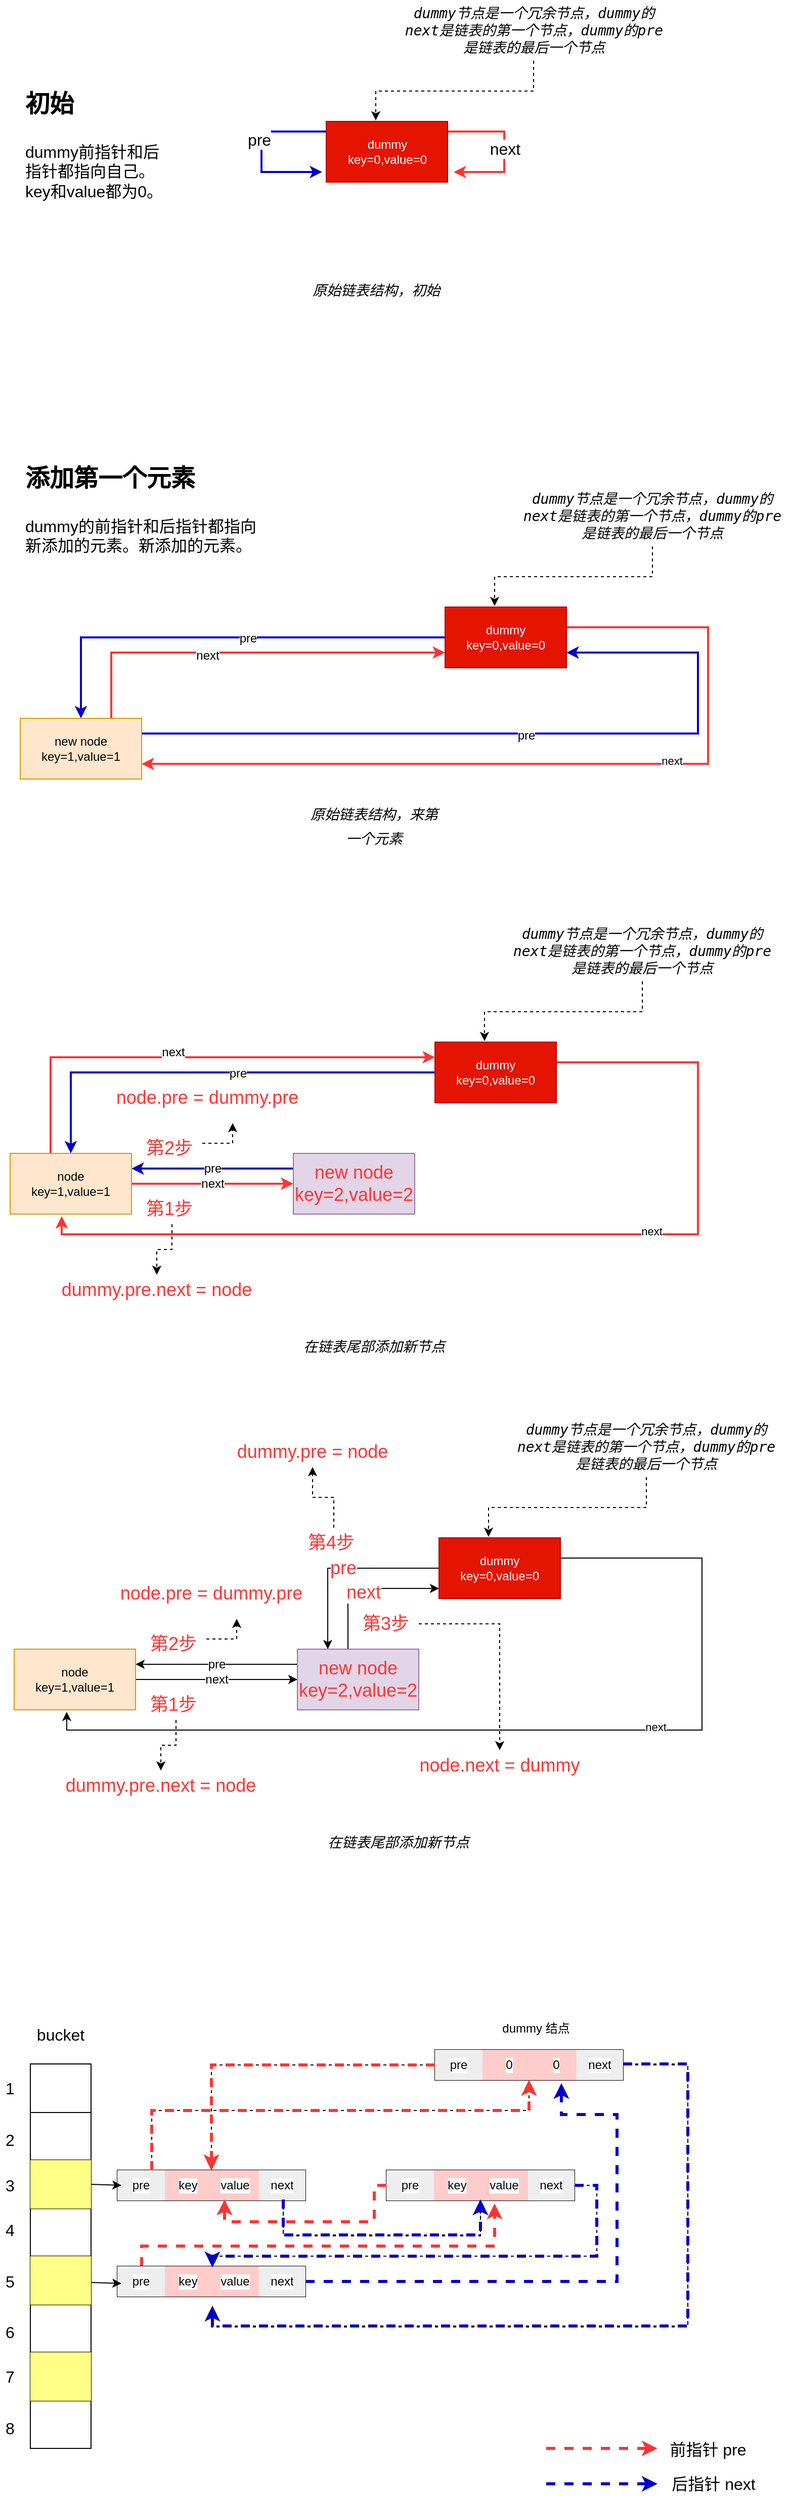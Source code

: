 <mxfile version="16.4.11" type="github">
  <diagram id="jQrOPHSQlCrRj25DtOaN" name="Page-1">
    <mxGraphModel dx="1422" dy="762" grid="1" gridSize="10" guides="1" tooltips="1" connect="1" arrows="1" fold="1" page="1" pageScale="1" pageWidth="827" pageHeight="1169" math="0" shadow="0">
      <root>
        <mxCell id="0" />
        <mxCell id="1" parent="0" />
        <mxCell id="KZvTcLUDpUq6Z3vSpvz5-89" style="edgeStyle=orthogonalEdgeStyle;rounded=0;orthogonalLoop=1;jettySize=auto;html=1;entryX=0.433;entryY=1.033;entryDx=0;entryDy=0;entryPerimeter=0;" edge="1" source="KZvTcLUDpUq6Z3vSpvz5-93" target="KZvTcLUDpUq6Z3vSpvz5-104" parent="1">
          <mxGeometry relative="1" as="geometry">
            <mxPoint x="693.96" y="1810" as="targetPoint" />
            <Array as="points">
              <mxPoint x="694" y="1720" />
              <mxPoint x="694" y="1890" />
              <mxPoint x="66" y="1890" />
            </Array>
          </mxGeometry>
        </mxCell>
        <mxCell id="KZvTcLUDpUq6Z3vSpvz5-90" value="next" style="edgeLabel;html=1;align=center;verticalAlign=middle;resizable=0;points=[];" vertex="1" connectable="0" parent="KZvTcLUDpUq6Z3vSpvz5-89">
          <mxGeometry x="-0.255" y="-3" relative="1" as="geometry">
            <mxPoint as="offset" />
          </mxGeometry>
        </mxCell>
        <mxCell id="KZvTcLUDpUq6Z3vSpvz5-115" value="pre" style="edgeStyle=orthogonalEdgeStyle;rounded=0;orthogonalLoop=1;jettySize=auto;html=1;entryX=0.25;entryY=0;entryDx=0;entryDy=0;fontSize=18;fontColor=#FF3333;" edge="1" parent="1" source="KZvTcLUDpUq6Z3vSpvz5-93" target="KZvTcLUDpUq6Z3vSpvz5-100">
          <mxGeometry relative="1" as="geometry" />
        </mxCell>
        <mxCell id="KZvTcLUDpUq6Z3vSpvz5-93" value="dummy&lt;br&gt;key=0,value=0" style="rounded=0;whiteSpace=wrap;html=1;fillColor=#e51400;fontColor=#ffffff;strokeColor=#B20000;" vertex="1" parent="1">
          <mxGeometry x="434" y="1700" width="120" height="60" as="geometry" />
        </mxCell>
        <mxCell id="KZvTcLUDpUq6Z3vSpvz5-99" value="pre" style="edgeStyle=orthogonalEdgeStyle;rounded=0;orthogonalLoop=1;jettySize=auto;html=1;entryX=1;entryY=0.25;entryDx=0;entryDy=0;fontSize=12;fontColor=#000000;" edge="1" source="KZvTcLUDpUq6Z3vSpvz5-100" target="KZvTcLUDpUq6Z3vSpvz5-104" parent="1">
          <mxGeometry relative="1" as="geometry">
            <Array as="points">
              <mxPoint x="194" y="1825" />
              <mxPoint x="194" y="1825" />
            </Array>
          </mxGeometry>
        </mxCell>
        <mxCell id="KZvTcLUDpUq6Z3vSpvz5-116" style="edgeStyle=orthogonalEdgeStyle;rounded=0;orthogonalLoop=1;jettySize=auto;html=1;fontSize=18;fontColor=#FF3333;" edge="1" parent="1" source="KZvTcLUDpUq6Z3vSpvz5-100">
          <mxGeometry relative="1" as="geometry">
            <mxPoint x="434" y="1750" as="targetPoint" />
            <Array as="points">
              <mxPoint x="344" y="1750" />
              <mxPoint x="434" y="1750" />
            </Array>
          </mxGeometry>
        </mxCell>
        <mxCell id="KZvTcLUDpUq6Z3vSpvz5-117" value="next" style="edgeLabel;html=1;align=center;verticalAlign=middle;resizable=0;points=[];fontSize=18;fontColor=#FF3333;" vertex="1" connectable="0" parent="KZvTcLUDpUq6Z3vSpvz5-116">
          <mxGeometry y="-4" relative="1" as="geometry">
            <mxPoint as="offset" />
          </mxGeometry>
        </mxCell>
        <mxCell id="KZvTcLUDpUq6Z3vSpvz5-100" value="&lt;span style=&quot;color: rgb(255 , 51 , 51)&quot;&gt;new&amp;nbsp;node&lt;/span&gt;&lt;br style=&quot;color: rgb(255 , 51 , 51)&quot;&gt;&lt;span style=&quot;color: rgb(255 , 51 , 51)&quot;&gt;key=2,value=2&lt;/span&gt;" style="rounded=0;whiteSpace=wrap;html=1;fontSize=18;fillColor=#e1d5e7;strokeColor=#9673a6;" vertex="1" parent="1">
          <mxGeometry x="294" y="1810" width="120" height="60" as="geometry" />
        </mxCell>
        <mxCell id="KZvTcLUDpUq6Z3vSpvz5-101" style="edgeStyle=orthogonalEdgeStyle;rounded=0;orthogonalLoop=1;jettySize=auto;html=1;entryX=0.408;entryY=-0.017;entryDx=0;entryDy=0;entryPerimeter=0;dashed=1;" edge="1" source="KZvTcLUDpUq6Z3vSpvz5-102" target="KZvTcLUDpUq6Z3vSpvz5-93" parent="1">
          <mxGeometry relative="1" as="geometry" />
        </mxCell>
        <mxCell id="KZvTcLUDpUq6Z3vSpvz5-102" value="&lt;span style=&quot;font-family: &amp;quot;source code pro&amp;quot;, &amp;quot;dejavu sans mono&amp;quot;, &amp;quot;ubuntu mono&amp;quot;, &amp;quot;anonymous pro&amp;quot;, &amp;quot;droid sans mono&amp;quot;, menlo, monaco, consolas, inconsolata, courier, &amp;quot;pingfang sc&amp;quot;, &amp;quot;microsoft yahei&amp;quot;, sans-serif; font-size: 14px; font-style: italic; background-color: rgb(255, 255, 255);&quot;&gt;dummy节点是一个冗余节点，dummy的next是链表的第一个节点，dummy的pre是链表的最后一个节点&lt;/span&gt;" style="text;html=1;strokeColor=none;fillColor=none;align=center;verticalAlign=middle;whiteSpace=wrap;rounded=0;fontColor=#000000;" vertex="1" parent="1">
          <mxGeometry x="504" y="1580" width="270" height="60" as="geometry" />
        </mxCell>
        <mxCell id="KZvTcLUDpUq6Z3vSpvz5-103" value="next" style="edgeStyle=orthogonalEdgeStyle;rounded=0;orthogonalLoop=1;jettySize=auto;html=1;entryX=0;entryY=0.5;entryDx=0;entryDy=0;fontSize=12;fontColor=#000000;" edge="1" source="KZvTcLUDpUq6Z3vSpvz5-104" target="KZvTcLUDpUq6Z3vSpvz5-100" parent="1">
          <mxGeometry relative="1" as="geometry" />
        </mxCell>
        <mxCell id="KZvTcLUDpUq6Z3vSpvz5-104" value="node&lt;br&gt;key=1,value=1" style="rounded=0;whiteSpace=wrap;html=1;fillColor=#ffe6cc;strokeColor=#d79b00;" vertex="1" parent="1">
          <mxGeometry x="14" y="1810" width="120" height="60" as="geometry" />
        </mxCell>
        <mxCell id="KZvTcLUDpUq6Z3vSpvz5-105" value="dummy.pre.next = node" style="text;html=1;strokeColor=none;fillColor=none;align=center;verticalAlign=middle;whiteSpace=wrap;rounded=0;labelBackgroundColor=#FFFFFF;fontSize=18;fontColor=#FF3333;" vertex="1" parent="1">
          <mxGeometry x="44" y="1930" width="230" height="30" as="geometry" />
        </mxCell>
        <mxCell id="KZvTcLUDpUq6Z3vSpvz5-106" value="node.pre = dummy.pre" style="text;html=1;strokeColor=none;fillColor=none;align=center;verticalAlign=middle;whiteSpace=wrap;rounded=0;labelBackgroundColor=#FFFFFF;fontSize=18;fontColor=#FF3333;" vertex="1" parent="1">
          <mxGeometry x="94" y="1740" width="230" height="30" as="geometry" />
        </mxCell>
        <mxCell id="KZvTcLUDpUq6Z3vSpvz5-107" style="edgeStyle=orthogonalEdgeStyle;rounded=0;orthogonalLoop=1;jettySize=auto;html=1;fontSize=18;fontColor=#FF3333;dashed=1;" edge="1" source="KZvTcLUDpUq6Z3vSpvz5-108" target="KZvTcLUDpUq6Z3vSpvz5-105" parent="1">
          <mxGeometry relative="1" as="geometry" />
        </mxCell>
        <mxCell id="KZvTcLUDpUq6Z3vSpvz5-108" value="第1步&amp;nbsp;" style="text;html=1;strokeColor=none;fillColor=none;align=center;verticalAlign=middle;whiteSpace=wrap;rounded=0;labelBackgroundColor=#FFFFFF;fontSize=18;fontColor=#FF3333;" vertex="1" parent="1">
          <mxGeometry x="144" y="1850" width="60" height="30" as="geometry" />
        </mxCell>
        <mxCell id="KZvTcLUDpUq6Z3vSpvz5-109" style="edgeStyle=orthogonalEdgeStyle;rounded=0;orthogonalLoop=1;jettySize=auto;html=1;fontSize=18;fontColor=#FF3333;dashed=1;" edge="1" source="KZvTcLUDpUq6Z3vSpvz5-110" parent="1">
          <mxGeometry relative="1" as="geometry">
            <mxPoint x="234" y="1780" as="targetPoint" />
            <Array as="points">
              <mxPoint x="234" y="1800" />
            </Array>
          </mxGeometry>
        </mxCell>
        <mxCell id="KZvTcLUDpUq6Z3vSpvz5-110" value="第2步&amp;nbsp;" style="text;html=1;strokeColor=none;fillColor=none;align=center;verticalAlign=middle;whiteSpace=wrap;rounded=0;labelBackgroundColor=#FFFFFF;fontSize=18;fontColor=#FF3333;" vertex="1" parent="1">
          <mxGeometry x="144" y="1790" width="60" height="30" as="geometry" />
        </mxCell>
        <mxCell id="KZvTcLUDpUq6Z3vSpvz5-168" style="edgeStyle=orthogonalEdgeStyle;rounded=0;orthogonalLoop=1;jettySize=auto;html=1;entryX=0.5;entryY=0;entryDx=0;entryDy=0;fontSize=12;fontColor=#000000;dashed=1;" edge="1" parent="1" source="KZvTcLUDpUq6Z3vSpvz5-114" target="KZvTcLUDpUq6Z3vSpvz5-167">
          <mxGeometry relative="1" as="geometry">
            <Array as="points">
              <mxPoint x="494" y="1785" />
            </Array>
          </mxGeometry>
        </mxCell>
        <mxCell id="KZvTcLUDpUq6Z3vSpvz5-114" value="第3步&amp;nbsp;" style="text;html=1;strokeColor=none;fillColor=none;align=center;verticalAlign=middle;whiteSpace=wrap;rounded=0;labelBackgroundColor=#FFFFFF;fontSize=18;fontColor=#FF3333;" vertex="1" parent="1">
          <mxGeometry x="354" y="1770" width="60" height="30" as="geometry" />
        </mxCell>
        <mxCell id="KZvTcLUDpUq6Z3vSpvz5-172" style="edgeStyle=orthogonalEdgeStyle;rounded=0;orthogonalLoop=1;jettySize=auto;html=1;dashed=1;fontSize=12;fontColor=#000000;" edge="1" parent="1" source="KZvTcLUDpUq6Z3vSpvz5-118" target="KZvTcLUDpUq6Z3vSpvz5-169">
          <mxGeometry relative="1" as="geometry" />
        </mxCell>
        <mxCell id="KZvTcLUDpUq6Z3vSpvz5-118" value="第4步&amp;nbsp;" style="text;html=1;strokeColor=none;fillColor=none;align=center;verticalAlign=middle;whiteSpace=wrap;rounded=0;labelBackgroundColor=#FFFFFF;fontSize=18;fontColor=#FF3333;" vertex="1" parent="1">
          <mxGeometry x="300" y="1690" width="60" height="30" as="geometry" />
        </mxCell>
        <mxCell id="KZvTcLUDpUq6Z3vSpvz5-120" value="&lt;span style=&quot;font-family: &amp;quot;source code pro&amp;quot;, &amp;quot;dejavu sans mono&amp;quot;, &amp;quot;ubuntu mono&amp;quot;, &amp;quot;anonymous pro&amp;quot;, &amp;quot;droid sans mono&amp;quot;, menlo, monaco, consolas, inconsolata, courier, &amp;quot;pingfang sc&amp;quot;, &amp;quot;microsoft yahei&amp;quot;, sans-serif; font-size: 14px; font-style: italic; background-color: rgb(255, 255, 255);&quot;&gt;在链表尾部添加新节点&lt;/span&gt;" style="text;html=1;strokeColor=none;fillColor=none;align=center;verticalAlign=middle;whiteSpace=wrap;rounded=0;labelBackgroundColor=#FFFFFF;fontSize=19;fontColor=#000000;" vertex="1" parent="1">
          <mxGeometry x="290" y="1500" width="160" height="20" as="geometry" />
        </mxCell>
        <mxCell id="KZvTcLUDpUq6Z3vSpvz5-121" style="edgeStyle=orthogonalEdgeStyle;rounded=0;orthogonalLoop=1;jettySize=auto;html=1;entryX=0.425;entryY=1.033;entryDx=0;entryDy=0;entryPerimeter=0;strokeColor=#FF3333;strokeWidth=2;" edge="1" source="KZvTcLUDpUq6Z3vSpvz5-124" target="KZvTcLUDpUq6Z3vSpvz5-134" parent="1">
          <mxGeometry relative="1" as="geometry">
            <mxPoint x="689.96" y="1320" as="targetPoint" />
            <Array as="points">
              <mxPoint x="690" y="1230" />
              <mxPoint x="690" y="1400" />
              <mxPoint x="61" y="1400" />
            </Array>
          </mxGeometry>
        </mxCell>
        <mxCell id="KZvTcLUDpUq6Z3vSpvz5-122" value="next" style="edgeLabel;html=1;align=center;verticalAlign=middle;resizable=0;points=[];" vertex="1" connectable="0" parent="KZvTcLUDpUq6Z3vSpvz5-121">
          <mxGeometry x="-0.255" y="-3" relative="1" as="geometry">
            <mxPoint as="offset" />
          </mxGeometry>
        </mxCell>
        <mxCell id="KZvTcLUDpUq6Z3vSpvz5-143" style="edgeStyle=orthogonalEdgeStyle;rounded=0;orthogonalLoop=1;jettySize=auto;html=1;entryX=0.5;entryY=0;entryDx=0;entryDy=0;fontSize=12;fontColor=#000000;strokeColor=#0000CC;strokeWidth=2;" edge="1" parent="1" source="KZvTcLUDpUq6Z3vSpvz5-124" target="KZvTcLUDpUq6Z3vSpvz5-134">
          <mxGeometry relative="1" as="geometry" />
        </mxCell>
        <mxCell id="KZvTcLUDpUq6Z3vSpvz5-144" value="pre" style="edgeLabel;html=1;align=center;verticalAlign=middle;resizable=0;points=[];fontSize=12;fontColor=#000000;" vertex="1" connectable="0" parent="KZvTcLUDpUq6Z3vSpvz5-143">
          <mxGeometry x="-0.114" y="1" relative="1" as="geometry">
            <mxPoint as="offset" />
          </mxGeometry>
        </mxCell>
        <mxCell id="KZvTcLUDpUq6Z3vSpvz5-124" value="dummy&lt;br&gt;key=0,value=0" style="rounded=0;whiteSpace=wrap;html=1;fillColor=#e51400;fontColor=#ffffff;strokeColor=#B20000;" vertex="1" parent="1">
          <mxGeometry x="430" y="1210" width="120" height="60" as="geometry" />
        </mxCell>
        <mxCell id="KZvTcLUDpUq6Z3vSpvz5-127" value="pre" style="edgeStyle=orthogonalEdgeStyle;rounded=0;orthogonalLoop=1;jettySize=auto;html=1;entryX=1;entryY=0.25;entryDx=0;entryDy=0;fontSize=12;fontColor=#000000;strokeColor=#0000CC;strokeWidth=2;" edge="1" source="KZvTcLUDpUq6Z3vSpvz5-130" target="KZvTcLUDpUq6Z3vSpvz5-134" parent="1">
          <mxGeometry relative="1" as="geometry">
            <Array as="points">
              <mxPoint x="190" y="1335" />
              <mxPoint x="190" y="1335" />
            </Array>
          </mxGeometry>
        </mxCell>
        <mxCell id="KZvTcLUDpUq6Z3vSpvz5-130" value="&lt;font color=&quot;#ff3333&quot; style=&quot;font-size: 18px&quot;&gt;new&amp;nbsp;node&lt;br&gt;key=2,value=2&lt;br&gt;&lt;/font&gt;" style="rounded=0;whiteSpace=wrap;html=1;fontSize=18;fillColor=#e1d5e7;strokeColor=#9673a6;" vertex="1" parent="1">
          <mxGeometry x="290" y="1320" width="120" height="60" as="geometry" />
        </mxCell>
        <mxCell id="KZvTcLUDpUq6Z3vSpvz5-131" style="edgeStyle=orthogonalEdgeStyle;rounded=0;orthogonalLoop=1;jettySize=auto;html=1;entryX=0.408;entryY=-0.017;entryDx=0;entryDy=0;entryPerimeter=0;dashed=1;" edge="1" source="KZvTcLUDpUq6Z3vSpvz5-132" target="KZvTcLUDpUq6Z3vSpvz5-124" parent="1">
          <mxGeometry relative="1" as="geometry" />
        </mxCell>
        <mxCell id="KZvTcLUDpUq6Z3vSpvz5-132" value="&lt;span style=&quot;font-family: &amp;quot;source code pro&amp;quot;, &amp;quot;dejavu sans mono&amp;quot;, &amp;quot;ubuntu mono&amp;quot;, &amp;quot;anonymous pro&amp;quot;, &amp;quot;droid sans mono&amp;quot;, menlo, monaco, consolas, inconsolata, courier, &amp;quot;pingfang sc&amp;quot;, &amp;quot;microsoft yahei&amp;quot;, sans-serif; font-size: 14px; font-style: italic; background-color: rgb(255, 255, 255);&quot;&gt;dummy节点是一个冗余节点，dummy的next是链表的第一个节点，dummy的pre是链表的最后一个节点&lt;/span&gt;" style="text;html=1;strokeColor=none;fillColor=none;align=center;verticalAlign=middle;whiteSpace=wrap;rounded=0;fontColor=#000000;" vertex="1" parent="1">
          <mxGeometry x="500" y="1090" width="270" height="60" as="geometry" />
        </mxCell>
        <mxCell id="KZvTcLUDpUq6Z3vSpvz5-133" value="next" style="edgeStyle=orthogonalEdgeStyle;rounded=0;orthogonalLoop=1;jettySize=auto;html=1;entryX=0;entryY=0.5;entryDx=0;entryDy=0;fontSize=12;fontColor=#000000;strokeColor=#FF3333;strokeWidth=2;" edge="1" source="KZvTcLUDpUq6Z3vSpvz5-134" target="KZvTcLUDpUq6Z3vSpvz5-130" parent="1">
          <mxGeometry relative="1" as="geometry" />
        </mxCell>
        <mxCell id="KZvTcLUDpUq6Z3vSpvz5-290" style="edgeStyle=orthogonalEdgeStyle;rounded=0;orthogonalLoop=1;jettySize=auto;html=1;entryX=0;entryY=0.25;entryDx=0;entryDy=0;fontSize=24;fontColor=#000000;strokeColor=#FF3333;strokeWidth=2;" edge="1" parent="1" source="KZvTcLUDpUq6Z3vSpvz5-134" target="KZvTcLUDpUq6Z3vSpvz5-124">
          <mxGeometry relative="1" as="geometry">
            <Array as="points">
              <mxPoint x="50" y="1225" />
            </Array>
          </mxGeometry>
        </mxCell>
        <mxCell id="KZvTcLUDpUq6Z3vSpvz5-291" value="next" style="edgeLabel;html=1;align=center;verticalAlign=middle;resizable=0;points=[];fontSize=12;fontColor=#000000;" vertex="1" connectable="0" parent="KZvTcLUDpUq6Z3vSpvz5-290">
          <mxGeometry x="-0.09" y="5" relative="1" as="geometry">
            <mxPoint as="offset" />
          </mxGeometry>
        </mxCell>
        <mxCell id="KZvTcLUDpUq6Z3vSpvz5-134" value="node&lt;br&gt;key=1,value=1" style="rounded=0;whiteSpace=wrap;html=1;fillColor=#ffe6cc;strokeColor=#d79b00;" vertex="1" parent="1">
          <mxGeometry x="10" y="1320" width="120" height="60" as="geometry" />
        </mxCell>
        <mxCell id="KZvTcLUDpUq6Z3vSpvz5-135" value="dummy.pre.next = node" style="text;html=1;strokeColor=none;fillColor=none;align=center;verticalAlign=middle;whiteSpace=wrap;rounded=0;labelBackgroundColor=#FFFFFF;fontSize=18;fontColor=#FF3333;" vertex="1" parent="1">
          <mxGeometry x="40" y="1440" width="230" height="30" as="geometry" />
        </mxCell>
        <mxCell id="KZvTcLUDpUq6Z3vSpvz5-136" value="node.pre = dummy.pre" style="text;html=1;strokeColor=none;fillColor=none;align=center;verticalAlign=middle;whiteSpace=wrap;rounded=0;labelBackgroundColor=#FFFFFF;fontSize=18;fontColor=#FF3333;" vertex="1" parent="1">
          <mxGeometry x="90" y="1250" width="230" height="30" as="geometry" />
        </mxCell>
        <mxCell id="KZvTcLUDpUq6Z3vSpvz5-137" style="edgeStyle=orthogonalEdgeStyle;rounded=0;orthogonalLoop=1;jettySize=auto;html=1;fontSize=18;fontColor=#FF3333;dashed=1;" edge="1" source="KZvTcLUDpUq6Z3vSpvz5-138" target="KZvTcLUDpUq6Z3vSpvz5-135" parent="1">
          <mxGeometry relative="1" as="geometry" />
        </mxCell>
        <mxCell id="KZvTcLUDpUq6Z3vSpvz5-138" value="第1步&amp;nbsp;" style="text;html=1;strokeColor=none;fillColor=none;align=center;verticalAlign=middle;whiteSpace=wrap;rounded=0;labelBackgroundColor=#FFFFFF;fontSize=18;fontColor=#FF3333;" vertex="1" parent="1">
          <mxGeometry x="140" y="1360" width="60" height="30" as="geometry" />
        </mxCell>
        <mxCell id="KZvTcLUDpUq6Z3vSpvz5-139" style="edgeStyle=orthogonalEdgeStyle;rounded=0;orthogonalLoop=1;jettySize=auto;html=1;fontSize=18;fontColor=#FF3333;dashed=1;" edge="1" source="KZvTcLUDpUq6Z3vSpvz5-140" parent="1">
          <mxGeometry relative="1" as="geometry">
            <mxPoint x="230" y="1290" as="targetPoint" />
            <Array as="points">
              <mxPoint x="230" y="1310" />
            </Array>
          </mxGeometry>
        </mxCell>
        <mxCell id="KZvTcLUDpUq6Z3vSpvz5-140" value="第2步&amp;nbsp;" style="text;html=1;strokeColor=none;fillColor=none;align=center;verticalAlign=middle;whiteSpace=wrap;rounded=0;labelBackgroundColor=#FFFFFF;fontSize=18;fontColor=#FF3333;" vertex="1" parent="1">
          <mxGeometry x="140" y="1300" width="60" height="30" as="geometry" />
        </mxCell>
        <mxCell id="KZvTcLUDpUq6Z3vSpvz5-145" value="&lt;font face=&quot;source code pro, dejavu sans mono, ubuntu mono, anonymous pro, droid sans mono, menlo, monaco, consolas, inconsolata, courier, pingfang sc, microsoft yahei, sans-serif&quot;&gt;&lt;span style=&quot;font-size: 14px&quot;&gt;&lt;i&gt;原始链表结构，来第一个元素&lt;/i&gt;&lt;/span&gt;&lt;/font&gt;" style="text;html=1;strokeColor=none;fillColor=none;align=center;verticalAlign=middle;whiteSpace=wrap;rounded=0;labelBackgroundColor=#FFFFFF;fontSize=19;fontColor=#000000;" vertex="1" parent="1">
          <mxGeometry x="300" y="980" width="140" height="30" as="geometry" />
        </mxCell>
        <mxCell id="KZvTcLUDpUq6Z3vSpvz5-146" style="edgeStyle=orthogonalEdgeStyle;rounded=0;orthogonalLoop=1;jettySize=auto;html=1;entryX=1;entryY=0.75;entryDx=0;entryDy=0;strokeColor=#FF3333;strokeWidth=2;" edge="1" source="KZvTcLUDpUq6Z3vSpvz5-150" target="KZvTcLUDpUq6Z3vSpvz5-158" parent="1">
          <mxGeometry relative="1" as="geometry">
            <mxPoint x="699.96" y="890" as="targetPoint" />
            <Array as="points">
              <mxPoint x="700" y="800" />
              <mxPoint x="700" y="935" />
            </Array>
          </mxGeometry>
        </mxCell>
        <mxCell id="KZvTcLUDpUq6Z3vSpvz5-147" value="next" style="edgeLabel;html=1;align=center;verticalAlign=middle;resizable=0;points=[];" vertex="1" connectable="0" parent="KZvTcLUDpUq6Z3vSpvz5-146">
          <mxGeometry x="-0.255" y="-3" relative="1" as="geometry">
            <mxPoint as="offset" />
          </mxGeometry>
        </mxCell>
        <mxCell id="KZvTcLUDpUq6Z3vSpvz5-148" style="edgeStyle=orthogonalEdgeStyle;rounded=0;orthogonalLoop=1;jettySize=auto;html=1;entryX=0.5;entryY=0;entryDx=0;entryDy=0;fontSize=12;fontColor=#000000;strokeColor=#0000CC;strokeWidth=2;" edge="1" source="KZvTcLUDpUq6Z3vSpvz5-150" target="KZvTcLUDpUq6Z3vSpvz5-158" parent="1">
          <mxGeometry relative="1" as="geometry" />
        </mxCell>
        <mxCell id="KZvTcLUDpUq6Z3vSpvz5-149" value="pre" style="edgeLabel;html=1;align=center;verticalAlign=middle;resizable=0;points=[];fontSize=12;fontColor=#000000;" vertex="1" connectable="0" parent="KZvTcLUDpUq6Z3vSpvz5-148">
          <mxGeometry x="-0.114" y="1" relative="1" as="geometry">
            <mxPoint as="offset" />
          </mxGeometry>
        </mxCell>
        <mxCell id="KZvTcLUDpUq6Z3vSpvz5-150" value="dummy&lt;br&gt;key=0,value=0" style="rounded=0;whiteSpace=wrap;html=1;fillColor=#e51400;fontColor=#ffffff;strokeColor=#B20000;" vertex="1" parent="1">
          <mxGeometry x="440" y="780" width="120" height="60" as="geometry" />
        </mxCell>
        <mxCell id="KZvTcLUDpUq6Z3vSpvz5-151" value="&lt;font style=&quot;font-size: 12px&quot; color=&quot;#000000&quot;&gt;pre&lt;/font&gt;" style="edgeStyle=orthogonalEdgeStyle;rounded=0;orthogonalLoop=1;jettySize=auto;html=1;entryX=1;entryY=0.75;entryDx=0;entryDy=0;fontSize=18;fontColor=#FF3333;exitX=1;exitY=0.25;exitDx=0;exitDy=0;strokeColor=#0000CC;strokeWidth=2;" edge="1" source="KZvTcLUDpUq6Z3vSpvz5-158" target="KZvTcLUDpUq6Z3vSpvz5-150" parent="1">
          <mxGeometry relative="1" as="geometry">
            <mxPoint x="690" y="890" as="sourcePoint" />
            <Array as="points">
              <mxPoint x="690" y="905" />
              <mxPoint x="690" y="825" />
            </Array>
          </mxGeometry>
        </mxCell>
        <mxCell id="KZvTcLUDpUq6Z3vSpvz5-155" style="edgeStyle=orthogonalEdgeStyle;rounded=0;orthogonalLoop=1;jettySize=auto;html=1;entryX=0.408;entryY=-0.017;entryDx=0;entryDy=0;entryPerimeter=0;dashed=1;" edge="1" source="KZvTcLUDpUq6Z3vSpvz5-156" target="KZvTcLUDpUq6Z3vSpvz5-150" parent="1">
          <mxGeometry relative="1" as="geometry" />
        </mxCell>
        <mxCell id="KZvTcLUDpUq6Z3vSpvz5-156" value="&lt;span style=&quot;font-family: &amp;quot;source code pro&amp;quot;, &amp;quot;dejavu sans mono&amp;quot;, &amp;quot;ubuntu mono&amp;quot;, &amp;quot;anonymous pro&amp;quot;, &amp;quot;droid sans mono&amp;quot;, menlo, monaco, consolas, inconsolata, courier, &amp;quot;pingfang sc&amp;quot;, &amp;quot;microsoft yahei&amp;quot;, sans-serif; font-size: 14px; font-style: italic; background-color: rgb(255, 255, 255);&quot;&gt;dummy节点是一个冗余节点，dummy的next是链表的第一个节点，dummy的pre是链表的最后一个节点&lt;/span&gt;" style="text;html=1;strokeColor=none;fillColor=none;align=center;verticalAlign=middle;whiteSpace=wrap;rounded=0;fontColor=#000000;" vertex="1" parent="1">
          <mxGeometry x="510" y="660" width="270" height="60" as="geometry" />
        </mxCell>
        <mxCell id="KZvTcLUDpUq6Z3vSpvz5-165" style="edgeStyle=orthogonalEdgeStyle;rounded=0;orthogonalLoop=1;jettySize=auto;html=1;entryX=0;entryY=0.75;entryDx=0;entryDy=0;fontSize=12;fontColor=#000000;strokeColor=#FF3333;strokeWidth=2;" edge="1" parent="1" source="KZvTcLUDpUq6Z3vSpvz5-158" target="KZvTcLUDpUq6Z3vSpvz5-150">
          <mxGeometry relative="1" as="geometry">
            <Array as="points">
              <mxPoint x="110" y="825" />
            </Array>
          </mxGeometry>
        </mxCell>
        <mxCell id="KZvTcLUDpUq6Z3vSpvz5-166" value="next" style="edgeLabel;html=1;align=center;verticalAlign=middle;resizable=0;points=[];fontSize=12;fontColor=#000000;" vertex="1" connectable="0" parent="KZvTcLUDpUq6Z3vSpvz5-165">
          <mxGeometry x="-0.19" y="-3" relative="1" as="geometry">
            <mxPoint as="offset" />
          </mxGeometry>
        </mxCell>
        <mxCell id="KZvTcLUDpUq6Z3vSpvz5-158" value="new&amp;nbsp;node&lt;br&gt;key=1,value=1" style="rounded=0;whiteSpace=wrap;html=1;fillColor=#ffe6cc;strokeColor=#d79b00;" vertex="1" parent="1">
          <mxGeometry x="20" y="890" width="120" height="60" as="geometry" />
        </mxCell>
        <mxCell id="KZvTcLUDpUq6Z3vSpvz5-167" value="node.next = dummy" style="text;html=1;strokeColor=none;fillColor=none;align=center;verticalAlign=middle;whiteSpace=wrap;rounded=0;labelBackgroundColor=#FFFFFF;fontSize=18;fontColor=#FF3333;" vertex="1" parent="1">
          <mxGeometry x="379" y="1910" width="230" height="30" as="geometry" />
        </mxCell>
        <mxCell id="KZvTcLUDpUq6Z3vSpvz5-169" value="dummy.pre = node" style="text;html=1;strokeColor=none;fillColor=none;align=center;verticalAlign=middle;whiteSpace=wrap;rounded=0;labelBackgroundColor=#FFFFFF;fontSize=18;fontColor=#FF3333;" vertex="1" parent="1">
          <mxGeometry x="194" y="1600" width="230" height="30" as="geometry" />
        </mxCell>
        <mxCell id="KZvTcLUDpUq6Z3vSpvz5-173" value="&lt;span style=&quot;font-family: &amp;quot;source code pro&amp;quot;, &amp;quot;dejavu sans mono&amp;quot;, &amp;quot;ubuntu mono&amp;quot;, &amp;quot;anonymous pro&amp;quot;, &amp;quot;droid sans mono&amp;quot;, menlo, monaco, consolas, inconsolata, courier, &amp;quot;pingfang sc&amp;quot;, &amp;quot;microsoft yahei&amp;quot;, sans-serif; font-size: 14px; font-style: italic; background-color: rgb(255, 255, 255);&quot;&gt;在链表尾部添加新节点&lt;/span&gt;" style="text;html=1;strokeColor=none;fillColor=none;align=center;verticalAlign=middle;whiteSpace=wrap;rounded=0;labelBackgroundColor=#FFFFFF;fontSize=19;fontColor=#000000;" vertex="1" parent="1">
          <mxGeometry x="314" y="1990" width="160" height="20" as="geometry" />
        </mxCell>
        <mxCell id="KZvTcLUDpUq6Z3vSpvz5-177" value="" style="shape=table;startSize=0;container=1;collapsible=0;childLayout=tableLayout;labelBackgroundColor=#FFFFFF;fontSize=12;fontColor=#000000;" vertex="1" parent="1">
          <mxGeometry x="30" y="2220" width="60" height="380" as="geometry" />
        </mxCell>
        <mxCell id="KZvTcLUDpUq6Z3vSpvz5-178" value="" style="shape=tableRow;horizontal=0;startSize=0;swimlaneHead=0;swimlaneBody=0;top=0;left=0;bottom=0;right=0;collapsible=0;dropTarget=0;fillColor=none;points=[[0,0.5],[1,0.5]];portConstraint=eastwest;labelBackgroundColor=#FFFFFF;fontSize=12;fontColor=#000000;" vertex="1" parent="KZvTcLUDpUq6Z3vSpvz5-177">
          <mxGeometry width="60" height="48" as="geometry" />
        </mxCell>
        <mxCell id="KZvTcLUDpUq6Z3vSpvz5-179" value="" style="shape=partialRectangle;html=1;whiteSpace=wrap;connectable=0;overflow=hidden;fillColor=none;top=0;left=0;bottom=0;right=0;pointerEvents=1;labelBackgroundColor=#FFFFFF;fontSize=12;fontColor=#000000;" vertex="1" parent="KZvTcLUDpUq6Z3vSpvz5-178">
          <mxGeometry width="60" height="48" as="geometry">
            <mxRectangle width="60" height="48" as="alternateBounds" />
          </mxGeometry>
        </mxCell>
        <mxCell id="KZvTcLUDpUq6Z3vSpvz5-180" value="" style="shape=tableRow;horizontal=0;startSize=0;swimlaneHead=0;swimlaneBody=0;top=0;left=0;bottom=0;right=0;collapsible=0;dropTarget=0;fillColor=none;points=[[0,0.5],[1,0.5]];portConstraint=eastwest;labelBackgroundColor=#FFFFFF;fontSize=12;fontColor=#000000;" vertex="1" parent="KZvTcLUDpUq6Z3vSpvz5-177">
          <mxGeometry y="48" width="60" height="47" as="geometry" />
        </mxCell>
        <mxCell id="KZvTcLUDpUq6Z3vSpvz5-181" value="" style="shape=partialRectangle;html=1;whiteSpace=wrap;connectable=0;overflow=hidden;fillColor=none;top=0;left=0;bottom=0;right=0;pointerEvents=1;labelBackgroundColor=#FFFFFF;fontSize=12;fontColor=#000000;" vertex="1" parent="KZvTcLUDpUq6Z3vSpvz5-180">
          <mxGeometry width="60" height="47" as="geometry">
            <mxRectangle width="60" height="47" as="alternateBounds" />
          </mxGeometry>
        </mxCell>
        <mxCell id="KZvTcLUDpUq6Z3vSpvz5-182" value="" style="shape=tableRow;horizontal=0;startSize=0;swimlaneHead=0;swimlaneBody=0;top=0;left=0;bottom=0;right=0;collapsible=0;dropTarget=0;fillColor=none;points=[[0,0.5],[1,0.5]];portConstraint=eastwest;labelBackgroundColor=#FFFFFF;fontSize=12;fontColor=#000000;" vertex="1" parent="KZvTcLUDpUq6Z3vSpvz5-177">
          <mxGeometry y="95" width="60" height="48" as="geometry" />
        </mxCell>
        <mxCell id="KZvTcLUDpUq6Z3vSpvz5-183" value="" style="shape=partialRectangle;html=1;whiteSpace=wrap;connectable=0;overflow=hidden;fillColor=#ffff88;top=0;left=0;bottom=0;right=0;pointerEvents=1;labelBackgroundColor=#FFFFFF;fontSize=12;strokeColor=#36393d;" vertex="1" parent="KZvTcLUDpUq6Z3vSpvz5-182">
          <mxGeometry width="60" height="48" as="geometry">
            <mxRectangle width="60" height="48" as="alternateBounds" />
          </mxGeometry>
        </mxCell>
        <mxCell id="KZvTcLUDpUq6Z3vSpvz5-184" value="" style="shape=tableRow;horizontal=0;startSize=0;swimlaneHead=0;swimlaneBody=0;top=0;left=0;bottom=0;right=0;collapsible=0;dropTarget=0;fillColor=none;points=[[0,0.5],[1,0.5]];portConstraint=eastwest;labelBackgroundColor=#FFFFFF;fontSize=12;fontColor=#000000;" vertex="1" parent="KZvTcLUDpUq6Z3vSpvz5-177">
          <mxGeometry y="143" width="60" height="47" as="geometry" />
        </mxCell>
        <mxCell id="KZvTcLUDpUq6Z3vSpvz5-185" value="" style="shape=partialRectangle;html=1;whiteSpace=wrap;connectable=0;overflow=hidden;fillColor=none;top=0;left=0;bottom=0;right=0;pointerEvents=1;labelBackgroundColor=#FFFFFF;fontSize=12;fontColor=#000000;" vertex="1" parent="KZvTcLUDpUq6Z3vSpvz5-184">
          <mxGeometry width="60" height="47" as="geometry">
            <mxRectangle width="60" height="47" as="alternateBounds" />
          </mxGeometry>
        </mxCell>
        <mxCell id="KZvTcLUDpUq6Z3vSpvz5-186" value="" style="shape=tableRow;horizontal=0;startSize=0;swimlaneHead=0;swimlaneBody=0;top=0;left=0;bottom=0;right=0;collapsible=0;dropTarget=0;fillColor=none;points=[[0,0.5],[1,0.5]];portConstraint=eastwest;labelBackgroundColor=#FFFFFF;fontSize=12;fontColor=#000000;" vertex="1" parent="KZvTcLUDpUq6Z3vSpvz5-177">
          <mxGeometry y="190" width="60" height="48" as="geometry" />
        </mxCell>
        <mxCell id="KZvTcLUDpUq6Z3vSpvz5-187" value="" style="shape=partialRectangle;html=1;whiteSpace=wrap;connectable=0;overflow=hidden;fillColor=#ffff88;top=0;left=0;bottom=0;right=0;pointerEvents=1;labelBackgroundColor=#FFFFFF;fontSize=12;strokeColor=#36393d;" vertex="1" parent="KZvTcLUDpUq6Z3vSpvz5-186">
          <mxGeometry width="60" height="48" as="geometry">
            <mxRectangle width="60" height="48" as="alternateBounds" />
          </mxGeometry>
        </mxCell>
        <mxCell id="KZvTcLUDpUq6Z3vSpvz5-188" value="" style="shape=tableRow;horizontal=0;startSize=0;swimlaneHead=0;swimlaneBody=0;top=0;left=0;bottom=0;right=0;collapsible=0;dropTarget=0;fillColor=none;points=[[0,0.5],[1,0.5]];portConstraint=eastwest;labelBackgroundColor=#FFFFFF;fontSize=12;fontColor=#000000;" vertex="1" parent="KZvTcLUDpUq6Z3vSpvz5-177">
          <mxGeometry y="238" width="60" height="47" as="geometry" />
        </mxCell>
        <mxCell id="KZvTcLUDpUq6Z3vSpvz5-189" value="" style="shape=partialRectangle;html=1;whiteSpace=wrap;connectable=0;overflow=hidden;fillColor=none;top=0;left=0;bottom=0;right=0;pointerEvents=1;labelBackgroundColor=#FFFFFF;fontSize=12;fontColor=#000000;" vertex="1" parent="KZvTcLUDpUq6Z3vSpvz5-188">
          <mxGeometry width="60" height="47" as="geometry">
            <mxRectangle width="60" height="47" as="alternateBounds" />
          </mxGeometry>
        </mxCell>
        <mxCell id="KZvTcLUDpUq6Z3vSpvz5-190" value="" style="shape=tableRow;horizontal=0;startSize=0;swimlaneHead=0;swimlaneBody=0;top=0;left=0;bottom=0;right=0;collapsible=0;dropTarget=0;fillColor=none;points=[[0,0.5],[1,0.5]];portConstraint=eastwest;labelBackgroundColor=#FFFFFF;fontSize=12;fontColor=#000000;" vertex="1" parent="KZvTcLUDpUq6Z3vSpvz5-177">
          <mxGeometry y="285" width="60" height="48" as="geometry" />
        </mxCell>
        <mxCell id="KZvTcLUDpUq6Z3vSpvz5-191" value="" style="shape=partialRectangle;html=1;whiteSpace=wrap;connectable=0;overflow=hidden;fillColor=#ffff88;top=0;left=0;bottom=0;right=0;pointerEvents=1;labelBackgroundColor=#FFFFFF;fontSize=12;strokeColor=#36393d;" vertex="1" parent="KZvTcLUDpUq6Z3vSpvz5-190">
          <mxGeometry width="60" height="48" as="geometry">
            <mxRectangle width="60" height="48" as="alternateBounds" />
          </mxGeometry>
        </mxCell>
        <mxCell id="KZvTcLUDpUq6Z3vSpvz5-192" value="" style="shape=tableRow;horizontal=0;startSize=0;swimlaneHead=0;swimlaneBody=0;top=0;left=0;bottom=0;right=0;collapsible=0;dropTarget=0;fillColor=none;points=[[0,0.5],[1,0.5]];portConstraint=eastwest;labelBackgroundColor=#FFFFFF;fontSize=12;fontColor=#000000;" vertex="1" parent="KZvTcLUDpUq6Z3vSpvz5-177">
          <mxGeometry y="333" width="60" height="47" as="geometry" />
        </mxCell>
        <mxCell id="KZvTcLUDpUq6Z3vSpvz5-193" value="" style="shape=partialRectangle;html=1;whiteSpace=wrap;connectable=0;overflow=hidden;fillColor=none;top=0;left=0;bottom=0;right=0;pointerEvents=1;labelBackgroundColor=#FFFFFF;fontSize=12;fontColor=#000000;" vertex="1" parent="KZvTcLUDpUq6Z3vSpvz5-192">
          <mxGeometry width="60" height="47" as="geometry">
            <mxRectangle width="60" height="47" as="alternateBounds" />
          </mxGeometry>
        </mxCell>
        <mxCell id="KZvTcLUDpUq6Z3vSpvz5-219" value="" style="edgeStyle=orthogonalEdgeStyle;rounded=0;orthogonalLoop=1;jettySize=auto;html=1;dashed=1;fontSize=12;fontColor=#000000;entryX=0.5;entryY=1;entryDx=0;entryDy=0;" edge="1" parent="1" source="KZvTcLUDpUq6Z3vSpvz5-194" target="KZvTcLUDpUq6Z3vSpvz5-213">
          <mxGeometry relative="1" as="geometry">
            <Array as="points">
              <mxPoint x="280" y="2390" />
              <mxPoint x="475" y="2390" />
            </Array>
          </mxGeometry>
        </mxCell>
        <mxCell id="KZvTcLUDpUq6Z3vSpvz5-241" style="edgeStyle=orthogonalEdgeStyle;rounded=0;orthogonalLoop=1;jettySize=auto;html=1;entryX=0.5;entryY=1;entryDx=0;entryDy=0;dashed=1;fontSize=12;fontColor=#000000;" edge="1" parent="1" source="KZvTcLUDpUq6Z3vSpvz5-194" target="KZvTcLUDpUq6Z3vSpvz5-200">
          <mxGeometry relative="1" as="geometry">
            <Array as="points">
              <mxPoint x="150" y="2266" />
              <mxPoint x="523" y="2266" />
            </Array>
          </mxGeometry>
        </mxCell>
        <mxCell id="KZvTcLUDpUq6Z3vSpvz5-194" value="" style="shape=table;startSize=0;container=1;collapsible=0;childLayout=tableLayout;labelBackgroundColor=#FFFFFF;fontSize=12;fontColor=#000000;" vertex="1" parent="1">
          <mxGeometry x="116" y="2325" width="186" height="30" as="geometry" />
        </mxCell>
        <mxCell id="KZvTcLUDpUq6Z3vSpvz5-195" value="" style="shape=tableRow;horizontal=0;startSize=0;swimlaneHead=0;swimlaneBody=0;top=0;left=0;bottom=0;right=0;collapsible=0;dropTarget=0;fillColor=none;points=[[0,0.5],[1,0.5]];portConstraint=eastwest;labelBackgroundColor=#FFFFFF;fontSize=12;fontColor=#000000;" vertex="1" parent="KZvTcLUDpUq6Z3vSpvz5-194">
          <mxGeometry width="186" height="30" as="geometry" />
        </mxCell>
        <mxCell id="KZvTcLUDpUq6Z3vSpvz5-196" value="pre" style="shape=partialRectangle;html=1;whiteSpace=wrap;connectable=0;overflow=hidden;fillColor=#eeeeee;top=0;left=0;bottom=0;right=0;pointerEvents=1;labelBackgroundColor=#FFFFFF;fontSize=12;strokeColor=#36393d;" vertex="1" parent="KZvTcLUDpUq6Z3vSpvz5-195">
          <mxGeometry width="47" height="30" as="geometry">
            <mxRectangle width="47" height="30" as="alternateBounds" />
          </mxGeometry>
        </mxCell>
        <mxCell id="KZvTcLUDpUq6Z3vSpvz5-197" value="key" style="shape=partialRectangle;html=1;whiteSpace=wrap;connectable=0;overflow=hidden;fillColor=#ffcccc;top=0;left=0;bottom=0;right=0;pointerEvents=1;labelBackgroundColor=#FFFFFF;fontSize=12;strokeColor=#36393d;" vertex="1" parent="KZvTcLUDpUq6Z3vSpvz5-195">
          <mxGeometry x="47" width="46" height="30" as="geometry">
            <mxRectangle width="46" height="30" as="alternateBounds" />
          </mxGeometry>
        </mxCell>
        <mxCell id="KZvTcLUDpUq6Z3vSpvz5-198" value="value" style="shape=partialRectangle;html=1;whiteSpace=wrap;connectable=0;overflow=hidden;fillColor=#ffcccc;top=0;left=0;bottom=0;right=0;pointerEvents=1;labelBackgroundColor=#FFFFFF;fontSize=12;strokeColor=#36393d;" vertex="1" parent="KZvTcLUDpUq6Z3vSpvz5-195">
          <mxGeometry x="93" width="47" height="30" as="geometry">
            <mxRectangle width="47" height="30" as="alternateBounds" />
          </mxGeometry>
        </mxCell>
        <mxCell id="KZvTcLUDpUq6Z3vSpvz5-199" value="next" style="shape=partialRectangle;html=1;whiteSpace=wrap;connectable=0;overflow=hidden;fillColor=#eeeeee;top=0;left=0;bottom=0;right=0;pointerEvents=1;labelBackgroundColor=#FFFFFF;fontSize=12;strokeColor=#36393d;" vertex="1" parent="KZvTcLUDpUq6Z3vSpvz5-195">
          <mxGeometry x="140" width="46" height="30" as="geometry">
            <mxRectangle width="46" height="30" as="alternateBounds" />
          </mxGeometry>
        </mxCell>
        <mxCell id="KZvTcLUDpUq6Z3vSpvz5-200" value="" style="shape=table;startSize=0;container=1;collapsible=0;childLayout=tableLayout;labelBackgroundColor=#FFFFFF;fontSize=12;fontColor=#000000;" vertex="1" parent="1">
          <mxGeometry x="430" y="2206" width="186" height="30" as="geometry" />
        </mxCell>
        <mxCell id="KZvTcLUDpUq6Z3vSpvz5-201" value="" style="shape=tableRow;horizontal=0;startSize=0;swimlaneHead=0;swimlaneBody=0;top=0;left=0;bottom=0;right=0;collapsible=0;dropTarget=0;fillColor=none;points=[[0,0.5],[1,0.5]];portConstraint=eastwest;labelBackgroundColor=#FFFFFF;fontSize=12;fontColor=#000000;" vertex="1" parent="KZvTcLUDpUq6Z3vSpvz5-200">
          <mxGeometry width="186" height="30" as="geometry" />
        </mxCell>
        <mxCell id="KZvTcLUDpUq6Z3vSpvz5-202" value="pre" style="shape=partialRectangle;html=1;whiteSpace=wrap;connectable=0;overflow=hidden;fillColor=#eeeeee;top=0;left=0;bottom=0;right=0;pointerEvents=1;labelBackgroundColor=#FFFFFF;fontSize=12;strokeColor=#36393d;" vertex="1" parent="KZvTcLUDpUq6Z3vSpvz5-201">
          <mxGeometry width="47" height="30" as="geometry">
            <mxRectangle width="47" height="30" as="alternateBounds" />
          </mxGeometry>
        </mxCell>
        <mxCell id="KZvTcLUDpUq6Z3vSpvz5-203" value="0" style="shape=partialRectangle;html=1;whiteSpace=wrap;connectable=0;overflow=hidden;fillColor=#ffcccc;top=0;left=0;bottom=0;right=0;pointerEvents=1;labelBackgroundColor=#FFFFFF;fontSize=12;strokeColor=#36393d;" vertex="1" parent="KZvTcLUDpUq6Z3vSpvz5-201">
          <mxGeometry x="47" width="53" height="30" as="geometry">
            <mxRectangle width="53" height="30" as="alternateBounds" />
          </mxGeometry>
        </mxCell>
        <mxCell id="KZvTcLUDpUq6Z3vSpvz5-204" value="0" style="shape=partialRectangle;html=1;whiteSpace=wrap;connectable=0;overflow=hidden;fillColor=#ffcccc;top=0;left=0;bottom=0;right=0;pointerEvents=1;labelBackgroundColor=#FFFFFF;fontSize=12;strokeColor=#36393d;" vertex="1" parent="KZvTcLUDpUq6Z3vSpvz5-201">
          <mxGeometry x="100" width="40" height="30" as="geometry">
            <mxRectangle width="40" height="30" as="alternateBounds" />
          </mxGeometry>
        </mxCell>
        <mxCell id="KZvTcLUDpUq6Z3vSpvz5-205" value="next" style="shape=partialRectangle;html=1;whiteSpace=wrap;connectable=0;overflow=hidden;fillColor=#eeeeee;top=0;left=0;bottom=0;right=0;pointerEvents=1;labelBackgroundColor=#FFFFFF;fontSize=12;strokeColor=#36393d;" vertex="1" parent="KZvTcLUDpUq6Z3vSpvz5-201">
          <mxGeometry x="140" width="46" height="30" as="geometry">
            <mxRectangle width="46" height="30" as="alternateBounds" />
          </mxGeometry>
        </mxCell>
        <mxCell id="KZvTcLUDpUq6Z3vSpvz5-206" value="dummy 结点" style="text;html=1;strokeColor=none;fillColor=none;align=center;verticalAlign=middle;whiteSpace=wrap;rounded=0;labelBackgroundColor=#FFFFFF;fontSize=12;fontColor=#000000;" vertex="1" parent="1">
          <mxGeometry x="490" y="2170" width="80" height="30" as="geometry" />
        </mxCell>
        <mxCell id="KZvTcLUDpUq6Z3vSpvz5-213" value="" style="shape=table;startSize=0;container=1;collapsible=0;childLayout=tableLayout;labelBackgroundColor=#FFFFFF;fontSize=12;fontColor=#000000;" vertex="1" parent="1">
          <mxGeometry x="382" y="2325" width="186" height="30" as="geometry" />
        </mxCell>
        <mxCell id="KZvTcLUDpUq6Z3vSpvz5-214" value="" style="shape=tableRow;horizontal=0;startSize=0;swimlaneHead=0;swimlaneBody=0;top=0;left=0;bottom=0;right=0;collapsible=0;dropTarget=0;fillColor=none;points=[[0,0.5],[1,0.5]];portConstraint=eastwest;labelBackgroundColor=#FFFFFF;fontSize=12;fontColor=#000000;" vertex="1" parent="KZvTcLUDpUq6Z3vSpvz5-213">
          <mxGeometry width="186" height="30" as="geometry" />
        </mxCell>
        <mxCell id="KZvTcLUDpUq6Z3vSpvz5-215" value="pre" style="shape=partialRectangle;html=1;whiteSpace=wrap;connectable=0;overflow=hidden;fillColor=#eeeeee;top=0;left=0;bottom=0;right=0;pointerEvents=1;labelBackgroundColor=#FFFFFF;fontSize=12;strokeColor=#36393d;" vertex="1" parent="KZvTcLUDpUq6Z3vSpvz5-214">
          <mxGeometry width="47" height="30" as="geometry">
            <mxRectangle width="47" height="30" as="alternateBounds" />
          </mxGeometry>
        </mxCell>
        <mxCell id="KZvTcLUDpUq6Z3vSpvz5-216" value="key" style="shape=partialRectangle;html=1;whiteSpace=wrap;connectable=0;overflow=hidden;fillColor=#ffcccc;top=0;left=0;bottom=0;right=0;pointerEvents=1;labelBackgroundColor=#FFFFFF;fontSize=12;strokeColor=#36393d;" vertex="1" parent="KZvTcLUDpUq6Z3vSpvz5-214">
          <mxGeometry x="47" width="46" height="30" as="geometry">
            <mxRectangle width="46" height="30" as="alternateBounds" />
          </mxGeometry>
        </mxCell>
        <mxCell id="KZvTcLUDpUq6Z3vSpvz5-217" value="value" style="shape=partialRectangle;html=1;whiteSpace=wrap;connectable=0;overflow=hidden;fillColor=#ffcccc;top=0;left=0;bottom=0;right=0;pointerEvents=1;labelBackgroundColor=#FFFFFF;fontSize=12;strokeColor=#36393d;" vertex="1" parent="KZvTcLUDpUq6Z3vSpvz5-214">
          <mxGeometry x="93" width="47" height="30" as="geometry">
            <mxRectangle width="47" height="30" as="alternateBounds" />
          </mxGeometry>
        </mxCell>
        <mxCell id="KZvTcLUDpUq6Z3vSpvz5-218" value="next" style="shape=partialRectangle;html=1;whiteSpace=wrap;connectable=0;overflow=hidden;fillColor=#eeeeee;top=0;left=0;bottom=0;right=0;pointerEvents=1;labelBackgroundColor=#FFFFFF;fontSize=12;strokeColor=#36393d;" vertex="1" parent="KZvTcLUDpUq6Z3vSpvz5-214">
          <mxGeometry x="140" width="46" height="30" as="geometry">
            <mxRectangle width="46" height="30" as="alternateBounds" />
          </mxGeometry>
        </mxCell>
        <mxCell id="KZvTcLUDpUq6Z3vSpvz5-243" style="edgeStyle=orthogonalEdgeStyle;rounded=0;orthogonalLoop=1;jettySize=auto;html=1;entryX=0.575;entryY=1.1;entryDx=0;entryDy=0;entryPerimeter=0;dashed=1;fontSize=12;fontColor=#000000;strokeWidth=3;strokeColor=#FF3333;" edge="1" parent="1" source="KZvTcLUDpUq6Z3vSpvz5-221" target="KZvTcLUDpUq6Z3vSpvz5-213">
          <mxGeometry relative="1" as="geometry">
            <mxPoint x="140" y="2410" as="sourcePoint" />
            <Array as="points">
              <mxPoint x="140" y="2400" />
              <mxPoint x="489" y="2400" />
            </Array>
          </mxGeometry>
        </mxCell>
        <mxCell id="KZvTcLUDpUq6Z3vSpvz5-220" value="" style="shape=table;startSize=0;container=1;collapsible=0;childLayout=tableLayout;labelBackgroundColor=#FFFFFF;fontSize=12;fontColor=#000000;" vertex="1" parent="1">
          <mxGeometry x="116" y="2420" width="186" height="30" as="geometry" />
        </mxCell>
        <mxCell id="KZvTcLUDpUq6Z3vSpvz5-221" value="" style="shape=tableRow;horizontal=0;startSize=0;swimlaneHead=0;swimlaneBody=0;top=0;left=0;bottom=0;right=0;collapsible=0;dropTarget=0;fillColor=none;points=[[0,0.5],[1,0.5]];portConstraint=eastwest;labelBackgroundColor=#FFFFFF;fontSize=12;fontColor=#000000;" vertex="1" parent="KZvTcLUDpUq6Z3vSpvz5-220">
          <mxGeometry width="186" height="30" as="geometry" />
        </mxCell>
        <mxCell id="KZvTcLUDpUq6Z3vSpvz5-222" value="pre" style="shape=partialRectangle;html=1;whiteSpace=wrap;connectable=0;overflow=hidden;fillColor=#eeeeee;top=0;left=0;bottom=0;right=0;pointerEvents=1;labelBackgroundColor=#FFFFFF;fontSize=12;strokeColor=#36393d;" vertex="1" parent="KZvTcLUDpUq6Z3vSpvz5-221">
          <mxGeometry width="47" height="30" as="geometry">
            <mxRectangle width="47" height="30" as="alternateBounds" />
          </mxGeometry>
        </mxCell>
        <mxCell id="KZvTcLUDpUq6Z3vSpvz5-223" value="key" style="shape=partialRectangle;html=1;whiteSpace=wrap;connectable=0;overflow=hidden;fillColor=#ffcccc;top=0;left=0;bottom=0;right=0;pointerEvents=1;labelBackgroundColor=#FFFFFF;fontSize=12;strokeColor=#36393d;" vertex="1" parent="KZvTcLUDpUq6Z3vSpvz5-221">
          <mxGeometry x="47" width="46" height="30" as="geometry">
            <mxRectangle width="46" height="30" as="alternateBounds" />
          </mxGeometry>
        </mxCell>
        <mxCell id="KZvTcLUDpUq6Z3vSpvz5-224" value="value" style="shape=partialRectangle;html=1;whiteSpace=wrap;connectable=0;overflow=hidden;fillColor=#ffcccc;top=0;left=0;bottom=0;right=0;pointerEvents=1;labelBackgroundColor=#FFFFFF;fontSize=12;strokeColor=#36393d;" vertex="1" parent="KZvTcLUDpUq6Z3vSpvz5-221">
          <mxGeometry x="93" width="47" height="30" as="geometry">
            <mxRectangle width="47" height="30" as="alternateBounds" />
          </mxGeometry>
        </mxCell>
        <mxCell id="KZvTcLUDpUq6Z3vSpvz5-225" value="next" style="shape=partialRectangle;html=1;whiteSpace=wrap;connectable=0;overflow=hidden;fillColor=#eeeeee;top=0;left=0;bottom=0;right=0;pointerEvents=1;labelBackgroundColor=#FFFFFF;fontSize=12;strokeColor=#36393d;" vertex="1" parent="KZvTcLUDpUq6Z3vSpvz5-221">
          <mxGeometry x="140" width="46" height="30" as="geometry">
            <mxRectangle width="46" height="30" as="alternateBounds" />
          </mxGeometry>
        </mxCell>
        <mxCell id="KZvTcLUDpUq6Z3vSpvz5-232" style="edgeStyle=orthogonalEdgeStyle;rounded=0;orthogonalLoop=1;jettySize=auto;html=1;entryX=0.5;entryY=0;entryDx=0;entryDy=0;dashed=1;fontSize=12;fontColor=#000000;" edge="1" parent="1" source="KZvTcLUDpUq6Z3vSpvz5-201" target="KZvTcLUDpUq6Z3vSpvz5-194">
          <mxGeometry relative="1" as="geometry">
            <Array as="points">
              <mxPoint x="209" y="2221" />
            </Array>
          </mxGeometry>
        </mxCell>
        <mxCell id="KZvTcLUDpUq6Z3vSpvz5-236" style="edgeStyle=orthogonalEdgeStyle;rounded=0;orthogonalLoop=1;jettySize=auto;html=1;dashed=1;fontSize=12;fontColor=#000000;" edge="1" parent="1" source="KZvTcLUDpUq6Z3vSpvz5-214">
          <mxGeometry relative="1" as="geometry">
            <mxPoint x="210" y="2421" as="targetPoint" />
            <Array as="points">
              <mxPoint x="590" y="2340" />
              <mxPoint x="590" y="2410" />
              <mxPoint x="210" y="2410" />
            </Array>
          </mxGeometry>
        </mxCell>
        <mxCell id="KZvTcLUDpUq6Z3vSpvz5-242" style="edgeStyle=orthogonalEdgeStyle;rounded=0;orthogonalLoop=1;jettySize=auto;html=1;entryX=0.57;entryY=0.967;entryDx=0;entryDy=0;entryPerimeter=0;dashed=1;fontSize=12;fontColor=#000000;strokeWidth=3;strokeColor=#FF3333;" edge="1" parent="1" source="KZvTcLUDpUq6Z3vSpvz5-214" target="KZvTcLUDpUq6Z3vSpvz5-194">
          <mxGeometry relative="1" as="geometry">
            <Array as="points">
              <mxPoint x="370" y="2340" />
              <mxPoint x="370" y="2376" />
              <mxPoint x="222" y="2376" />
            </Array>
          </mxGeometry>
        </mxCell>
        <mxCell id="KZvTcLUDpUq6Z3vSpvz5-245" style="edgeStyle=orthogonalEdgeStyle;rounded=0;orthogonalLoop=1;jettySize=auto;html=1;entryX=0.672;entryY=1.1;entryDx=0;entryDy=0;dashed=1;fontSize=12;fontColor=#000000;entryPerimeter=0;strokeWidth=3;strokeColor=#0000CC;" edge="1" parent="1" source="KZvTcLUDpUq6Z3vSpvz5-221" target="KZvTcLUDpUq6Z3vSpvz5-200">
          <mxGeometry relative="1" as="geometry">
            <Array as="points">
              <mxPoint x="610" y="2435" />
              <mxPoint x="610" y="2270" />
              <mxPoint x="555" y="2270" />
            </Array>
          </mxGeometry>
        </mxCell>
        <mxCell id="KZvTcLUDpUq6Z3vSpvz5-246" style="edgeStyle=orthogonalEdgeStyle;rounded=0;orthogonalLoop=1;jettySize=auto;html=1;dashed=1;fontSize=12;fontColor=#000000;" edge="1" parent="1" source="KZvTcLUDpUq6Z3vSpvz5-201">
          <mxGeometry relative="1" as="geometry">
            <mxPoint x="210" y="2460" as="targetPoint" />
            <Array as="points">
              <mxPoint x="680" y="2221" />
              <mxPoint x="680" y="2480" />
              <mxPoint x="210" y="2480" />
            </Array>
          </mxGeometry>
        </mxCell>
        <mxCell id="KZvTcLUDpUq6Z3vSpvz5-247" style="edgeStyle=orthogonalEdgeStyle;rounded=0;orthogonalLoop=1;jettySize=auto;html=1;entryX=0.5;entryY=0;entryDx=0;entryDy=0;dashed=1;fontSize=12;fontColor=#000000;" edge="1" parent="1">
          <mxGeometry relative="1" as="geometry">
            <mxPoint x="430" y="2221" as="sourcePoint" />
            <mxPoint x="209" y="2325" as="targetPoint" />
            <Array as="points">
              <mxPoint x="209" y="2221" />
            </Array>
          </mxGeometry>
        </mxCell>
        <mxCell id="KZvTcLUDpUq6Z3vSpvz5-248" style="edgeStyle=orthogonalEdgeStyle;rounded=0;orthogonalLoop=1;jettySize=auto;html=1;entryX=0.5;entryY=0;entryDx=0;entryDy=0;dashed=1;fontSize=12;fontColor=#000000;strokeWidth=3;strokeColor=#FF3333;" edge="1" parent="1">
          <mxGeometry relative="1" as="geometry">
            <mxPoint x="430" y="2221" as="sourcePoint" />
            <mxPoint x="209" y="2325" as="targetPoint" />
            <Array as="points">
              <mxPoint x="209" y="2221" />
            </Array>
          </mxGeometry>
        </mxCell>
        <mxCell id="KZvTcLUDpUq6Z3vSpvz5-249" style="edgeStyle=orthogonalEdgeStyle;rounded=0;orthogonalLoop=1;jettySize=auto;html=1;entryX=0.5;entryY=1;entryDx=0;entryDy=0;dashed=1;fontSize=12;fontColor=#000000;strokeWidth=3;strokeColor=#FF3333;" edge="1" parent="1">
          <mxGeometry relative="1" as="geometry">
            <mxPoint x="150" y="2325" as="sourcePoint" />
            <mxPoint x="523" y="2236" as="targetPoint" />
            <Array as="points">
              <mxPoint x="150" y="2266" />
              <mxPoint x="523" y="2266" />
            </Array>
          </mxGeometry>
        </mxCell>
        <mxCell id="KZvTcLUDpUq6Z3vSpvz5-250" style="edgeStyle=orthogonalEdgeStyle;rounded=0;orthogonalLoop=1;jettySize=auto;html=1;dashed=1;fontSize=12;fontColor=#000000;" edge="1" parent="1">
          <mxGeometry relative="1" as="geometry">
            <mxPoint x="210" y="2459" as="targetPoint" />
            <mxPoint x="616" y="2220" as="sourcePoint" />
            <Array as="points">
              <mxPoint x="680" y="2220" />
              <mxPoint x="680" y="2479" />
              <mxPoint x="210" y="2479" />
            </Array>
          </mxGeometry>
        </mxCell>
        <mxCell id="KZvTcLUDpUq6Z3vSpvz5-251" value="" style="edgeStyle=orthogonalEdgeStyle;rounded=0;orthogonalLoop=1;jettySize=auto;html=1;dashed=1;fontSize=12;fontColor=#000000;entryX=0.5;entryY=1;entryDx=0;entryDy=0;" edge="1" parent="1">
          <mxGeometry relative="1" as="geometry">
            <mxPoint x="280" y="2354" as="sourcePoint" />
            <mxPoint x="475" y="2354" as="targetPoint" />
            <Array as="points">
              <mxPoint x="280" y="2389" />
              <mxPoint x="475" y="2389" />
            </Array>
          </mxGeometry>
        </mxCell>
        <mxCell id="KZvTcLUDpUq6Z3vSpvz5-252" style="edgeStyle=orthogonalEdgeStyle;rounded=0;orthogonalLoop=1;jettySize=auto;html=1;dashed=1;fontSize=12;fontColor=#000000;strokeWidth=3;strokeColor=#0000CC;" edge="1" parent="1">
          <mxGeometry relative="1" as="geometry">
            <mxPoint x="210" y="2459" as="targetPoint" />
            <mxPoint x="616" y="2220" as="sourcePoint" />
            <Array as="points">
              <mxPoint x="680" y="2220" />
              <mxPoint x="680" y="2479" />
              <mxPoint x="210" y="2479" />
            </Array>
          </mxGeometry>
        </mxCell>
        <mxCell id="KZvTcLUDpUq6Z3vSpvz5-253" value="" style="edgeStyle=orthogonalEdgeStyle;rounded=0;orthogonalLoop=1;jettySize=auto;html=1;dashed=1;fontSize=12;fontColor=#000000;entryX=0.5;entryY=1;entryDx=0;entryDy=0;strokeWidth=3;strokeColor=#0000CC;" edge="1" parent="1">
          <mxGeometry relative="1" as="geometry">
            <mxPoint x="280" y="2354" as="sourcePoint" />
            <mxPoint x="475" y="2354" as="targetPoint" />
            <Array as="points">
              <mxPoint x="280" y="2389" />
              <mxPoint x="475" y="2389" />
            </Array>
          </mxGeometry>
        </mxCell>
        <mxCell id="KZvTcLUDpUq6Z3vSpvz5-254" style="edgeStyle=orthogonalEdgeStyle;rounded=0;orthogonalLoop=1;jettySize=auto;html=1;dashed=1;fontSize=12;fontColor=#000000;strokeWidth=3;strokeColor=#0000CC;" edge="1" parent="1">
          <mxGeometry relative="1" as="geometry">
            <mxPoint x="568" y="2340" as="sourcePoint" />
            <mxPoint x="210" y="2421" as="targetPoint" />
            <Array as="points">
              <mxPoint x="590" y="2340" />
              <mxPoint x="590" y="2410" />
              <mxPoint x="210" y="2410" />
            </Array>
          </mxGeometry>
        </mxCell>
        <mxCell id="KZvTcLUDpUq6Z3vSpvz5-255" value="" style="endArrow=classic;html=1;rounded=0;fontSize=12;fontColor=#000000;strokeColor=#000000;strokeWidth=1;exitX=1;exitY=0.5;exitDx=0;exitDy=0;entryX=0.022;entryY=0.5;entryDx=0;entryDy=0;entryPerimeter=0;" edge="1" parent="1" source="KZvTcLUDpUq6Z3vSpvz5-182" target="KZvTcLUDpUq6Z3vSpvz5-195">
          <mxGeometry width="50" height="50" relative="1" as="geometry">
            <mxPoint x="90" y="2370" as="sourcePoint" />
            <mxPoint x="110" y="2340" as="targetPoint" />
          </mxGeometry>
        </mxCell>
        <mxCell id="KZvTcLUDpUq6Z3vSpvz5-258" value="" style="endArrow=classic;html=1;rounded=0;fontSize=12;fontColor=#000000;strokeColor=#000000;strokeWidth=1;exitX=1;exitY=0.5;exitDx=0;exitDy=0;entryX=0.022;entryY=0.5;entryDx=0;entryDy=0;entryPerimeter=0;" edge="1" parent="1">
          <mxGeometry width="50" height="50" relative="1" as="geometry">
            <mxPoint x="90" y="2436" as="sourcePoint" />
            <mxPoint x="120.092" y="2437" as="targetPoint" />
          </mxGeometry>
        </mxCell>
        <mxCell id="KZvTcLUDpUq6Z3vSpvz5-259" value="&lt;font style=&quot;font-size: 16px&quot;&gt;bucket&lt;/font&gt;" style="text;html=1;strokeColor=none;fillColor=none;align=center;verticalAlign=middle;whiteSpace=wrap;rounded=0;labelBackgroundColor=#FFFFFF;fontSize=12;fontColor=#000000;" vertex="1" parent="1">
          <mxGeometry x="30" y="2176" width="60" height="30" as="geometry" />
        </mxCell>
        <mxCell id="KZvTcLUDpUq6Z3vSpvz5-260" value="&lt;font style=&quot;font-size: 16px&quot;&gt;1&lt;/font&gt;" style="text;html=1;strokeColor=none;fillColor=none;align=center;verticalAlign=middle;whiteSpace=wrap;rounded=0;labelBackgroundColor=#FFFFFF;fontSize=12;fontColor=#000000;strokeWidth=1;" vertex="1" parent="1">
          <mxGeometry y="2229" width="20" height="30" as="geometry" />
        </mxCell>
        <mxCell id="KZvTcLUDpUq6Z3vSpvz5-261" value="&lt;font style=&quot;font-size: 16px&quot;&gt;2&lt;/font&gt;" style="text;html=1;strokeColor=none;fillColor=none;align=center;verticalAlign=middle;whiteSpace=wrap;rounded=0;labelBackgroundColor=#FFFFFF;fontSize=12;fontColor=#000000;strokeWidth=1;" vertex="1" parent="1">
          <mxGeometry y="2280" width="20" height="30" as="geometry" />
        </mxCell>
        <mxCell id="KZvTcLUDpUq6Z3vSpvz5-262" value="&lt;font style=&quot;font-size: 16px&quot;&gt;3&lt;/font&gt;" style="text;html=1;strokeColor=none;fillColor=none;align=center;verticalAlign=middle;whiteSpace=wrap;rounded=0;labelBackgroundColor=#FFFFFF;fontSize=12;fontColor=#000000;strokeWidth=1;" vertex="1" parent="1">
          <mxGeometry y="2325" width="20" height="30" as="geometry" />
        </mxCell>
        <mxCell id="KZvTcLUDpUq6Z3vSpvz5-263" value="&lt;span style=&quot;font-size: 16px&quot;&gt;4&lt;/span&gt;" style="text;html=1;strokeColor=none;fillColor=none;align=center;verticalAlign=middle;whiteSpace=wrap;rounded=0;labelBackgroundColor=#FFFFFF;fontSize=12;fontColor=#000000;strokeWidth=1;" vertex="1" parent="1">
          <mxGeometry y="2368.5" width="20" height="30" as="geometry" />
        </mxCell>
        <mxCell id="KZvTcLUDpUq6Z3vSpvz5-264" value="&lt;font style=&quot;font-size: 16px&quot;&gt;5&lt;/font&gt;" style="text;html=1;strokeColor=none;fillColor=none;align=center;verticalAlign=middle;whiteSpace=wrap;rounded=0;labelBackgroundColor=#FFFFFF;fontSize=12;fontColor=#000000;strokeWidth=1;" vertex="1" parent="1">
          <mxGeometry y="2420" width="20" height="30" as="geometry" />
        </mxCell>
        <mxCell id="KZvTcLUDpUq6Z3vSpvz5-265" value="&lt;font style=&quot;font-size: 16px&quot;&gt;6&lt;/font&gt;" style="text;html=1;strokeColor=none;fillColor=none;align=center;verticalAlign=middle;whiteSpace=wrap;rounded=0;labelBackgroundColor=#FFFFFF;fontSize=12;fontColor=#000000;strokeWidth=1;" vertex="1" parent="1">
          <mxGeometry y="2470" width="20" height="30" as="geometry" />
        </mxCell>
        <mxCell id="KZvTcLUDpUq6Z3vSpvz5-266" value="&lt;font style=&quot;font-size: 16px&quot;&gt;7&lt;/font&gt;" style="text;html=1;strokeColor=none;fillColor=none;align=center;verticalAlign=middle;whiteSpace=wrap;rounded=0;labelBackgroundColor=#FFFFFF;fontSize=12;fontColor=#000000;strokeWidth=1;" vertex="1" parent="1">
          <mxGeometry y="2513.5" width="20" height="30" as="geometry" />
        </mxCell>
        <mxCell id="KZvTcLUDpUq6Z3vSpvz5-267" value="&lt;font style=&quot;font-size: 16px&quot;&gt;8&lt;/font&gt;" style="text;html=1;strokeColor=none;fillColor=none;align=center;verticalAlign=middle;whiteSpace=wrap;rounded=0;labelBackgroundColor=#FFFFFF;fontSize=12;fontColor=#000000;strokeWidth=1;" vertex="1" parent="1">
          <mxGeometry y="2565" width="20" height="30" as="geometry" />
        </mxCell>
        <mxCell id="KZvTcLUDpUq6Z3vSpvz5-268" value="" style="endArrow=classic;html=1;rounded=0;fontSize=16;fontColor=#000000;strokeColor=#0000CC;strokeWidth=3;dashed=1;" edge="1" parent="1">
          <mxGeometry width="50" height="50" relative="1" as="geometry">
            <mxPoint x="540" y="2635" as="sourcePoint" />
            <mxPoint x="650" y="2635" as="targetPoint" />
          </mxGeometry>
        </mxCell>
        <mxCell id="KZvTcLUDpUq6Z3vSpvz5-269" value="" style="endArrow=classic;html=1;rounded=0;fontSize=16;fontColor=#000000;strokeColor=#FF3333;strokeWidth=3;dashed=1;" edge="1" parent="1">
          <mxGeometry width="50" height="50" relative="1" as="geometry">
            <mxPoint x="540" y="2600" as="sourcePoint" />
            <mxPoint x="650" y="2600" as="targetPoint" />
          </mxGeometry>
        </mxCell>
        <mxCell id="KZvTcLUDpUq6Z3vSpvz5-270" value="前指针 pre" style="text;html=1;strokeColor=none;fillColor=none;align=center;verticalAlign=middle;whiteSpace=wrap;rounded=0;labelBackgroundColor=#FFFFFF;fontSize=16;fontColor=#000000;" vertex="1" parent="1">
          <mxGeometry x="655" y="2586" width="90" height="30" as="geometry" />
        </mxCell>
        <mxCell id="KZvTcLUDpUq6Z3vSpvz5-271" value="后指针 next" style="text;html=1;strokeColor=none;fillColor=none;align=center;verticalAlign=middle;whiteSpace=wrap;rounded=0;labelBackgroundColor=#FFFFFF;fontSize=16;fontColor=#000000;" vertex="1" parent="1">
          <mxGeometry x="662.5" y="2620" width="85" height="30" as="geometry" />
        </mxCell>
        <mxCell id="KZvTcLUDpUq6Z3vSpvz5-272" value="&lt;font face=&quot;source code pro, dejavu sans mono, ubuntu mono, anonymous pro, droid sans mono, menlo, monaco, consolas, inconsolata, courier, pingfang sc, microsoft yahei, sans-serif&quot;&gt;&lt;span style=&quot;font-size: 14px&quot;&gt;&lt;i&gt;原始链表结构，初始&lt;/i&gt;&lt;/span&gt;&lt;/font&gt;" style="text;html=1;strokeColor=none;fillColor=none;align=center;verticalAlign=middle;whiteSpace=wrap;rounded=0;labelBackgroundColor=#FFFFFF;fontSize=19;fontColor=#000000;" vertex="1" parent="1">
          <mxGeometry x="302" y="450" width="140" height="30" as="geometry" />
        </mxCell>
        <mxCell id="KZvTcLUDpUq6Z3vSpvz5-286" value="next" style="edgeStyle=orthogonalEdgeStyle;rounded=0;orthogonalLoop=1;jettySize=auto;html=1;fontSize=16;fontColor=#000000;strokeColor=#FF3333;strokeWidth=2;" edge="1" parent="1" source="KZvTcLUDpUq6Z3vSpvz5-277">
          <mxGeometry relative="1" as="geometry">
            <mxPoint x="448.5" y="350" as="targetPoint" />
            <Array as="points">
              <mxPoint x="498.5" y="310" />
              <mxPoint x="498.5" y="350" />
            </Array>
          </mxGeometry>
        </mxCell>
        <mxCell id="KZvTcLUDpUq6Z3vSpvz5-277" value="dummy&lt;br&gt;key=0,value=0" style="rounded=0;whiteSpace=wrap;html=1;fillColor=#e51400;fontColor=#ffffff;strokeColor=#B20000;" vertex="1" parent="1">
          <mxGeometry x="322.5" y="300" width="120" height="60" as="geometry" />
        </mxCell>
        <mxCell id="KZvTcLUDpUq6Z3vSpvz5-279" style="edgeStyle=orthogonalEdgeStyle;rounded=0;orthogonalLoop=1;jettySize=auto;html=1;entryX=0.408;entryY=-0.017;entryDx=0;entryDy=0;entryPerimeter=0;dashed=1;" edge="1" source="KZvTcLUDpUq6Z3vSpvz5-280" target="KZvTcLUDpUq6Z3vSpvz5-277" parent="1">
          <mxGeometry relative="1" as="geometry" />
        </mxCell>
        <mxCell id="KZvTcLUDpUq6Z3vSpvz5-280" value="&lt;span style=&quot;font-family: &amp;quot;source code pro&amp;quot;, &amp;quot;dejavu sans mono&amp;quot;, &amp;quot;ubuntu mono&amp;quot;, &amp;quot;anonymous pro&amp;quot;, &amp;quot;droid sans mono&amp;quot;, menlo, monaco, consolas, inconsolata, courier, &amp;quot;pingfang sc&amp;quot;, &amp;quot;microsoft yahei&amp;quot;, sans-serif; font-size: 14px; font-style: italic; background-color: rgb(255, 255, 255);&quot;&gt;dummy节点是一个冗余节点，dummy的next是链表的第一个节点，dummy的pre是链表的最后一个节点&lt;/span&gt;" style="text;html=1;strokeColor=none;fillColor=none;align=center;verticalAlign=middle;whiteSpace=wrap;rounded=0;fontColor=#000000;" vertex="1" parent="1">
          <mxGeometry x="392.5" y="180" width="270" height="60" as="geometry" />
        </mxCell>
        <mxCell id="KZvTcLUDpUq6Z3vSpvz5-284" style="edgeStyle=orthogonalEdgeStyle;rounded=0;orthogonalLoop=1;jettySize=auto;html=1;fontSize=16;fontColor=#000000;strokeColor=#0000CC;strokeWidth=2;" edge="1" parent="1" source="KZvTcLUDpUq6Z3vSpvz5-277">
          <mxGeometry relative="1" as="geometry">
            <mxPoint x="318.5" y="350" as="targetPoint" />
            <Array as="points">
              <mxPoint x="258.5" y="310" />
              <mxPoint x="258.5" y="350" />
            </Array>
          </mxGeometry>
        </mxCell>
        <mxCell id="KZvTcLUDpUq6Z3vSpvz5-287" value="pre" style="edgeLabel;html=1;align=center;verticalAlign=middle;resizable=0;points=[];fontSize=16;fontColor=#000000;" vertex="1" connectable="0" parent="KZvTcLUDpUq6Z3vSpvz5-284">
          <mxGeometry x="-0.122" y="-3" relative="1" as="geometry">
            <mxPoint as="offset" />
          </mxGeometry>
        </mxCell>
        <mxCell id="KZvTcLUDpUq6Z3vSpvz5-288" value="&lt;h1&gt;&lt;font style=&quot;font-size: 24px&quot;&gt;初始&lt;/font&gt;&lt;/h1&gt;&lt;div&gt;dummy前指针和后指针都指向自己。key和value都为0。&lt;/div&gt;" style="text;html=1;strokeColor=none;fillColor=none;spacing=5;spacingTop=-20;whiteSpace=wrap;overflow=hidden;rounded=0;labelBackgroundColor=#FFFFFF;fontSize=16;fontColor=#000000;" vertex="1" parent="1">
          <mxGeometry x="20" y="250" width="150" height="140" as="geometry" />
        </mxCell>
        <mxCell id="KZvTcLUDpUq6Z3vSpvz5-289" value="&lt;h1&gt;&lt;span style=&quot;font-size: 24px&quot;&gt;添加第一个元素&lt;/span&gt;&lt;/h1&gt;&lt;div&gt;dummy的前指针和后指针都指向新添加的元素。新添加的元素。&lt;/div&gt;" style="text;html=1;strokeColor=none;fillColor=none;spacing=5;spacingTop=-20;whiteSpace=wrap;overflow=hidden;rounded=0;labelBackgroundColor=#FFFFFF;fontSize=16;fontColor=#000000;" vertex="1" parent="1">
          <mxGeometry x="20" y="620" width="250" height="140" as="geometry" />
        </mxCell>
      </root>
    </mxGraphModel>
  </diagram>
</mxfile>
